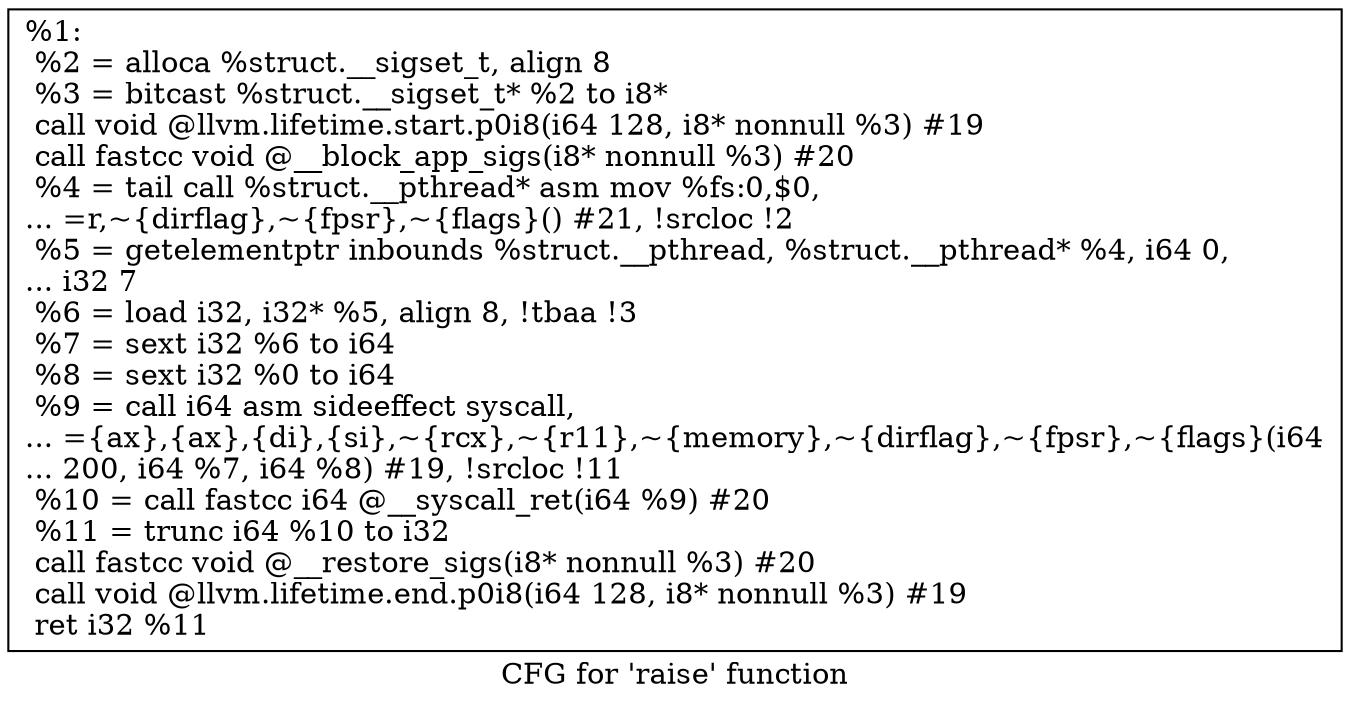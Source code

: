 digraph "CFG for 'raise' function" {
	label="CFG for 'raise' function";

	Node0x28bbc10 [shape=record,label="{%1:\l  %2 = alloca %struct.__sigset_t, align 8\l  %3 = bitcast %struct.__sigset_t* %2 to i8*\l  call void @llvm.lifetime.start.p0i8(i64 128, i8* nonnull %3) #19\l  call fastcc void @__block_app_sigs(i8* nonnull %3) #20\l  %4 = tail call %struct.__pthread* asm mov %fs:0,$0,\l... =r,~\{dirflag\},~\{fpsr\},~\{flags\}() #21, !srcloc !2\l  %5 = getelementptr inbounds %struct.__pthread, %struct.__pthread* %4, i64 0,\l... i32 7\l  %6 = load i32, i32* %5, align 8, !tbaa !3\l  %7 = sext i32 %6 to i64\l  %8 = sext i32 %0 to i64\l  %9 = call i64 asm sideeffect syscall,\l... =\{ax\},\{ax\},\{di\},\{si\},~\{rcx\},~\{r11\},~\{memory\},~\{dirflag\},~\{fpsr\},~\{flags\}(i64\l... 200, i64 %7, i64 %8) #19, !srcloc !11\l  %10 = call fastcc i64 @__syscall_ret(i64 %9) #20\l  %11 = trunc i64 %10 to i32\l  call fastcc void @__restore_sigs(i8* nonnull %3) #20\l  call void @llvm.lifetime.end.p0i8(i64 128, i8* nonnull %3) #19\l  ret i32 %11\l}"];
}
